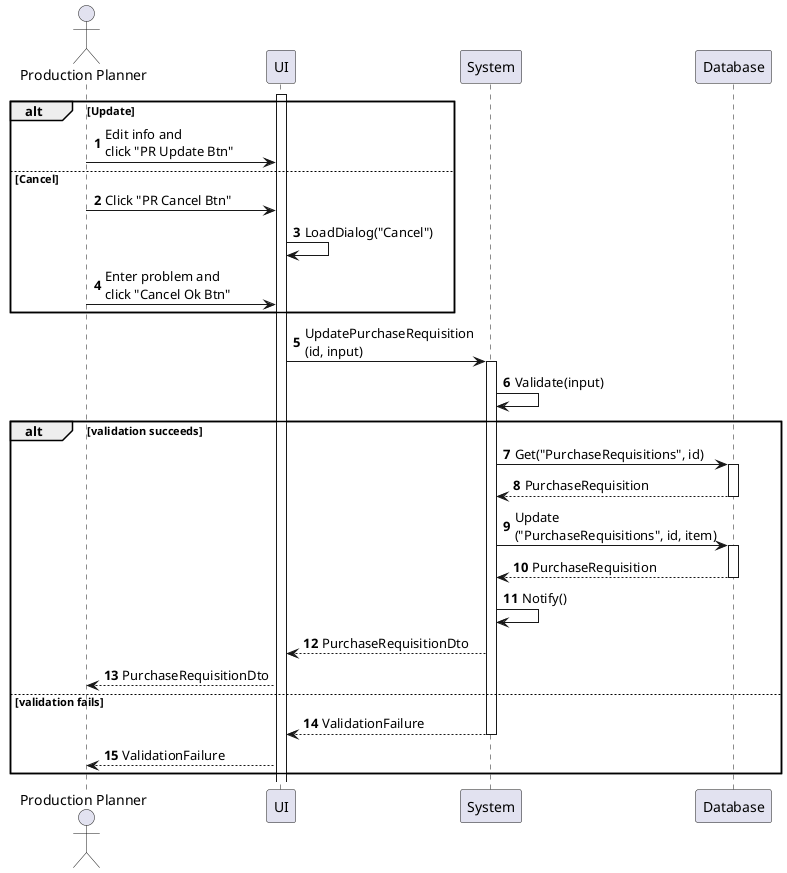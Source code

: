 @startuml purchase-requisition-update
autonumber

actor "Production Planner" as a
participant UI as f
participant System as b
participant Database as d

activate f

alt Update
    a -> f : Edit info and\nclick "PR Update Btn"
else Cancel
    a -> f : Click "PR Cancel Btn"
    f -> f : LoadDialog("Cancel")
    a -> f : Enter problem and\nclick "Cancel Ok Btn"
end

f -> b : UpdatePurchaseRequisition\n(id, input)
activate b
b -> b : Validate(input)

alt validation succeeds
    b -> d : Get("PurchaseRequisitions", id)
    activate d
    return PurchaseRequisition
    b -> d : Update\n("PurchaseRequisitions", id, item)
    activate d
    return PurchaseRequisition
    b -> b : Notify()
    b --> f : PurchaseRequisitionDto
    f --> a : PurchaseRequisitionDto
else validation fails
    return ValidationFailure
    f --> a : ValidationFailure
end
@enduml